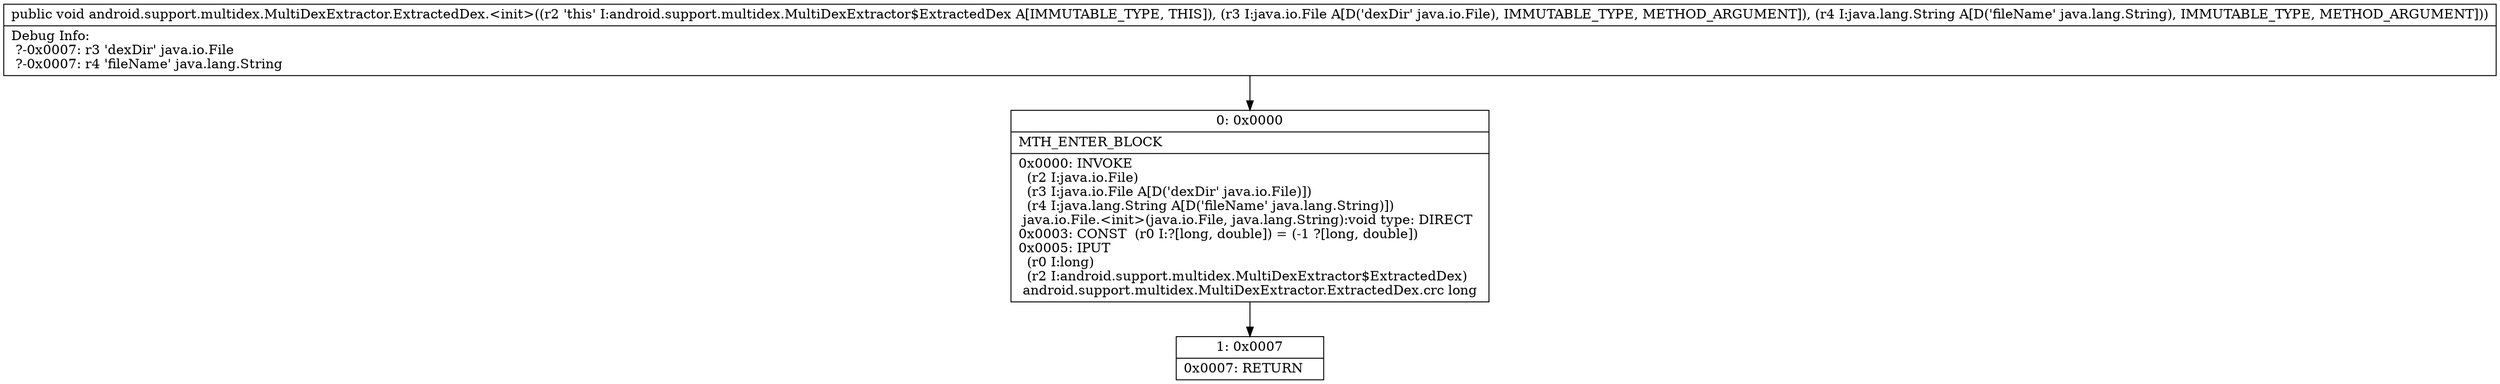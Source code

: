 digraph "CFG forandroid.support.multidex.MultiDexExtractor.ExtractedDex.\<init\>(Ljava\/io\/File;Ljava\/lang\/String;)V" {
Node_0 [shape=record,label="{0\:\ 0x0000|MTH_ENTER_BLOCK\l|0x0000: INVOKE  \l  (r2 I:java.io.File)\l  (r3 I:java.io.File A[D('dexDir' java.io.File)])\l  (r4 I:java.lang.String A[D('fileName' java.lang.String)])\l java.io.File.\<init\>(java.io.File, java.lang.String):void type: DIRECT \l0x0003: CONST  (r0 I:?[long, double]) = (\-1 ?[long, double]) \l0x0005: IPUT  \l  (r0 I:long)\l  (r2 I:android.support.multidex.MultiDexExtractor$ExtractedDex)\l android.support.multidex.MultiDexExtractor.ExtractedDex.crc long \l}"];
Node_1 [shape=record,label="{1\:\ 0x0007|0x0007: RETURN   \l}"];
MethodNode[shape=record,label="{public void android.support.multidex.MultiDexExtractor.ExtractedDex.\<init\>((r2 'this' I:android.support.multidex.MultiDexExtractor$ExtractedDex A[IMMUTABLE_TYPE, THIS]), (r3 I:java.io.File A[D('dexDir' java.io.File), IMMUTABLE_TYPE, METHOD_ARGUMENT]), (r4 I:java.lang.String A[D('fileName' java.lang.String), IMMUTABLE_TYPE, METHOD_ARGUMENT]))  | Debug Info:\l  ?\-0x0007: r3 'dexDir' java.io.File\l  ?\-0x0007: r4 'fileName' java.lang.String\l}"];
MethodNode -> Node_0;
Node_0 -> Node_1;
}

